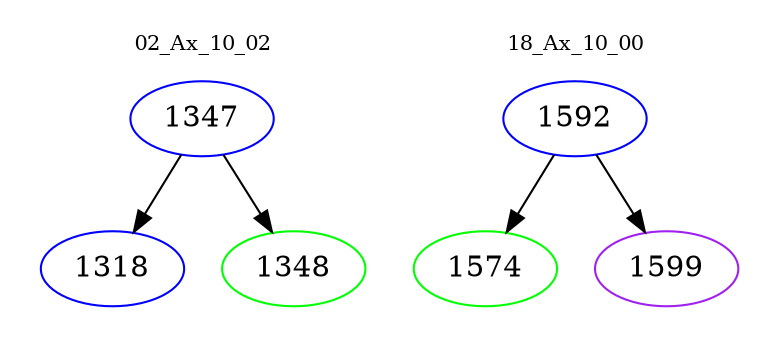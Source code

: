 digraph{
subgraph cluster_0 {
color = white
label = "02_Ax_10_02";
fontsize=10;
T0_1347 [label="1347", color="blue"]
T0_1347 -> T0_1318 [color="black"]
T0_1318 [label="1318", color="blue"]
T0_1347 -> T0_1348 [color="black"]
T0_1348 [label="1348", color="green"]
}
subgraph cluster_1 {
color = white
label = "18_Ax_10_00";
fontsize=10;
T1_1592 [label="1592", color="blue"]
T1_1592 -> T1_1574 [color="black"]
T1_1574 [label="1574", color="green"]
T1_1592 -> T1_1599 [color="black"]
T1_1599 [label="1599", color="purple"]
}
}
